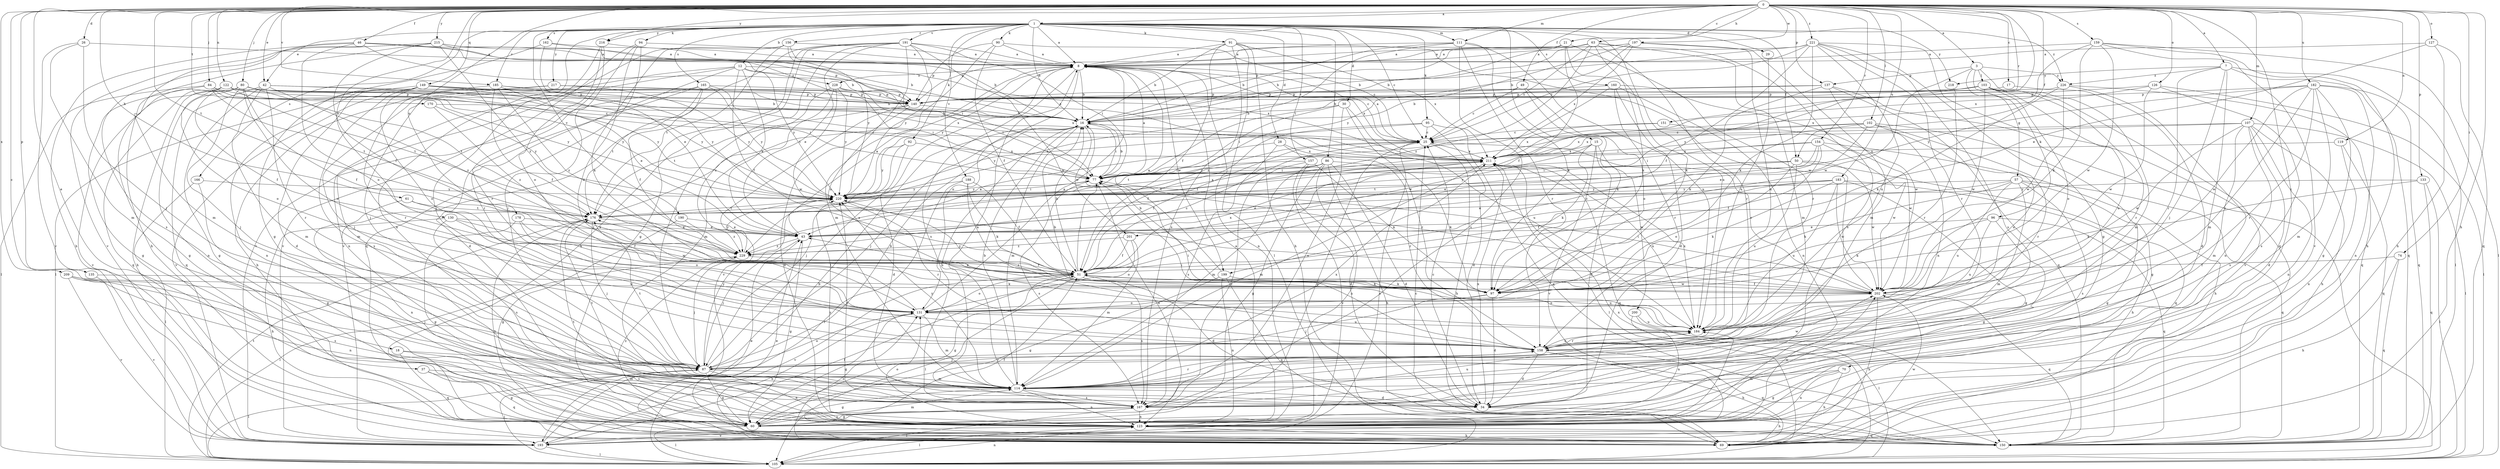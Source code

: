 strict digraph  {
0;
1;
3;
7;
8;
12;
15;
16;
17;
18;
21;
25;
26;
28;
29;
30;
34;
37;
42;
43;
46;
49;
50;
51;
57;
60;
61;
63;
69;
70;
74;
77;
80;
84;
86;
87;
90;
91;
92;
94;
95;
96;
97;
102;
103;
105;
107;
111;
114;
119;
122;
123;
126;
127;
130;
131;
133;
135;
137;
140;
149;
150;
151;
154;
156;
157;
158;
159;
160;
162;
165;
166;
167;
170;
176;
178;
182;
183;
184;
185;
188;
190;
191;
193;
197;
199;
200;
201;
202;
209;
211;
215;
216;
217;
218;
220;
221;
226;
228;
229;
0 -> 1  [label=a];
0 -> 3  [label=a];
0 -> 7  [label=a];
0 -> 17  [label=c];
0 -> 18  [label=c];
0 -> 21  [label=c];
0 -> 26  [label=d];
0 -> 37  [label=e];
0 -> 42  [label=e];
0 -> 46  [label=f];
0 -> 49  [label=f];
0 -> 50  [label=f];
0 -> 61  [label=h];
0 -> 63  [label=h];
0 -> 69  [label=h];
0 -> 70  [label=i];
0 -> 74  [label=i];
0 -> 77  [label=i];
0 -> 80  [label=j];
0 -> 84  [label=j];
0 -> 102  [label=l];
0 -> 107  [label=m];
0 -> 111  [label=m];
0 -> 119  [label=n];
0 -> 122  [label=n];
0 -> 126  [label=o];
0 -> 127  [label=o];
0 -> 130  [label=o];
0 -> 133  [label=p];
0 -> 135  [label=p];
0 -> 137  [label=p];
0 -> 149  [label=q];
0 -> 151  [label=r];
0 -> 154  [label=r];
0 -> 159  [label=s];
0 -> 170  [label=t];
0 -> 176  [label=t];
0 -> 178  [label=u];
0 -> 182  [label=u];
0 -> 183  [label=u];
0 -> 185  [label=v];
0 -> 197  [label=w];
0 -> 209  [label=x];
0 -> 215  [label=y];
0 -> 216  [label=y];
0 -> 221  [label=z];
1 -> 8  [label=a];
1 -> 12  [label=b];
1 -> 15  [label=b];
1 -> 16  [label=b];
1 -> 25  [label=c];
1 -> 28  [label=d];
1 -> 29  [label=d];
1 -> 30  [label=d];
1 -> 42  [label=e];
1 -> 50  [label=f];
1 -> 86  [label=j];
1 -> 90  [label=k];
1 -> 91  [label=k];
1 -> 92  [label=k];
1 -> 94  [label=k];
1 -> 95  [label=k];
1 -> 111  [label=m];
1 -> 123  [label=n];
1 -> 156  [label=r];
1 -> 157  [label=r];
1 -> 160  [label=s];
1 -> 162  [label=s];
1 -> 165  [label=s];
1 -> 166  [label=s];
1 -> 184  [label=u];
1 -> 185  [label=v];
1 -> 188  [label=v];
1 -> 190  [label=v];
1 -> 191  [label=v];
1 -> 216  [label=y];
1 -> 217  [label=y];
1 -> 218  [label=y];
1 -> 226  [label=z];
3 -> 57  [label=g];
3 -> 96  [label=k];
3 -> 103  [label=l];
3 -> 114  [label=m];
3 -> 137  [label=p];
3 -> 199  [label=w];
3 -> 226  [label=z];
7 -> 87  [label=j];
7 -> 105  [label=l];
7 -> 114  [label=m];
7 -> 150  [label=q];
7 -> 158  [label=r];
7 -> 218  [label=y];
7 -> 226  [label=z];
8 -> 16  [label=b];
8 -> 25  [label=c];
8 -> 123  [label=n];
8 -> 131  [label=o];
8 -> 167  [label=s];
8 -> 176  [label=t];
8 -> 199  [label=w];
8 -> 211  [label=x];
8 -> 220  [label=y];
8 -> 228  [label=z];
12 -> 43  [label=e];
12 -> 51  [label=f];
12 -> 87  [label=j];
12 -> 123  [label=n];
12 -> 158  [label=r];
12 -> 211  [label=x];
12 -> 220  [label=y];
12 -> 228  [label=z];
15 -> 34  [label=d];
15 -> 97  [label=k];
15 -> 193  [label=v];
15 -> 200  [label=w];
15 -> 201  [label=w];
15 -> 211  [label=x];
16 -> 25  [label=c];
16 -> 77  [label=i];
16 -> 87  [label=j];
16 -> 114  [label=m];
16 -> 167  [label=s];
16 -> 201  [label=w];
17 -> 34  [label=d];
17 -> 140  [label=p];
18 -> 87  [label=j];
18 -> 150  [label=q];
18 -> 167  [label=s];
21 -> 8  [label=a];
21 -> 16  [label=b];
21 -> 51  [label=f];
21 -> 97  [label=k];
21 -> 140  [label=p];
21 -> 158  [label=r];
25 -> 8  [label=a];
25 -> 51  [label=f];
25 -> 60  [label=g];
25 -> 69  [label=h];
25 -> 176  [label=t];
25 -> 211  [label=x];
26 -> 8  [label=a];
26 -> 87  [label=j];
26 -> 114  [label=m];
26 -> 193  [label=v];
28 -> 43  [label=e];
28 -> 158  [label=r];
28 -> 167  [label=s];
28 -> 211  [label=x];
29 -> 184  [label=u];
30 -> 16  [label=b];
30 -> 77  [label=i];
30 -> 158  [label=r];
30 -> 167  [label=s];
30 -> 184  [label=u];
34 -> 25  [label=c];
34 -> 69  [label=h];
34 -> 211  [label=x];
37 -> 60  [label=g];
37 -> 114  [label=m];
37 -> 150  [label=q];
42 -> 60  [label=g];
42 -> 114  [label=m];
42 -> 140  [label=p];
42 -> 150  [label=q];
42 -> 158  [label=r];
42 -> 211  [label=x];
42 -> 229  [label=z];
43 -> 8  [label=a];
43 -> 60  [label=g];
43 -> 87  [label=j];
43 -> 229  [label=z];
46 -> 8  [label=a];
46 -> 16  [label=b];
46 -> 69  [label=h];
46 -> 114  [label=m];
46 -> 131  [label=o];
46 -> 140  [label=p];
46 -> 211  [label=x];
49 -> 25  [label=c];
49 -> 97  [label=k];
49 -> 131  [label=o];
49 -> 140  [label=p];
50 -> 77  [label=i];
50 -> 131  [label=o];
50 -> 150  [label=q];
50 -> 176  [label=t];
50 -> 184  [label=u];
50 -> 202  [label=w];
50 -> 220  [label=y];
51 -> 16  [label=b];
51 -> 25  [label=c];
51 -> 34  [label=d];
51 -> 60  [label=g];
51 -> 77  [label=i];
51 -> 97  [label=k];
51 -> 105  [label=l];
51 -> 131  [label=o];
51 -> 167  [label=s];
51 -> 184  [label=u];
51 -> 193  [label=v];
51 -> 202  [label=w];
51 -> 211  [label=x];
57 -> 43  [label=e];
57 -> 60  [label=g];
57 -> 97  [label=k];
57 -> 114  [label=m];
57 -> 150  [label=q];
57 -> 167  [label=s];
57 -> 184  [label=u];
57 -> 220  [label=y];
60 -> 105  [label=l];
60 -> 114  [label=m];
60 -> 167  [label=s];
60 -> 229  [label=z];
61 -> 123  [label=n];
61 -> 176  [label=t];
61 -> 229  [label=z];
63 -> 8  [label=a];
63 -> 16  [label=b];
63 -> 25  [label=c];
63 -> 97  [label=k];
63 -> 114  [label=m];
63 -> 158  [label=r];
63 -> 167  [label=s];
63 -> 229  [label=z];
69 -> 43  [label=e];
69 -> 51  [label=f];
69 -> 131  [label=o];
69 -> 202  [label=w];
70 -> 60  [label=g];
70 -> 69  [label=h];
70 -> 114  [label=m];
70 -> 123  [label=n];
74 -> 51  [label=f];
74 -> 69  [label=h];
74 -> 150  [label=q];
77 -> 8  [label=a];
77 -> 16  [label=b];
77 -> 123  [label=n];
77 -> 167  [label=s];
77 -> 220  [label=y];
80 -> 51  [label=f];
80 -> 69  [label=h];
80 -> 77  [label=i];
80 -> 87  [label=j];
80 -> 123  [label=n];
80 -> 131  [label=o];
80 -> 140  [label=p];
80 -> 150  [label=q];
80 -> 176  [label=t];
80 -> 193  [label=v];
80 -> 220  [label=y];
84 -> 25  [label=c];
84 -> 60  [label=g];
84 -> 105  [label=l];
84 -> 140  [label=p];
84 -> 176  [label=t];
84 -> 220  [label=y];
86 -> 34  [label=d];
86 -> 60  [label=g];
86 -> 69  [label=h];
86 -> 77  [label=i];
86 -> 97  [label=k];
86 -> 114  [label=m];
86 -> 123  [label=n];
86 -> 176  [label=t];
87 -> 8  [label=a];
87 -> 16  [label=b];
87 -> 60  [label=g];
87 -> 105  [label=l];
87 -> 114  [label=m];
87 -> 123  [label=n];
87 -> 131  [label=o];
87 -> 158  [label=r];
87 -> 176  [label=t];
87 -> 202  [label=w];
87 -> 220  [label=y];
90 -> 8  [label=a];
90 -> 25  [label=c];
90 -> 51  [label=f];
90 -> 114  [label=m];
90 -> 140  [label=p];
91 -> 8  [label=a];
91 -> 16  [label=b];
91 -> 51  [label=f];
91 -> 69  [label=h];
91 -> 105  [label=l];
91 -> 167  [label=s];
91 -> 202  [label=w];
91 -> 211  [label=x];
92 -> 34  [label=d];
92 -> 87  [label=j];
92 -> 211  [label=x];
92 -> 220  [label=y];
94 -> 8  [label=a];
94 -> 87  [label=j];
94 -> 131  [label=o];
94 -> 150  [label=q];
94 -> 193  [label=v];
95 -> 25  [label=c];
95 -> 34  [label=d];
95 -> 51  [label=f];
95 -> 150  [label=q];
95 -> 220  [label=y];
96 -> 43  [label=e];
96 -> 60  [label=g];
96 -> 97  [label=k];
96 -> 150  [label=q];
96 -> 184  [label=u];
97 -> 16  [label=b];
97 -> 34  [label=d];
97 -> 43  [label=e];
97 -> 87  [label=j];
97 -> 131  [label=o];
97 -> 220  [label=y];
102 -> 25  [label=c];
102 -> 43  [label=e];
102 -> 60  [label=g];
102 -> 77  [label=i];
102 -> 158  [label=r];
102 -> 184  [label=u];
102 -> 211  [label=x];
103 -> 16  [label=b];
103 -> 131  [label=o];
103 -> 140  [label=p];
103 -> 158  [label=r];
103 -> 184  [label=u];
103 -> 193  [label=v];
103 -> 202  [label=w];
103 -> 220  [label=y];
105 -> 87  [label=j];
105 -> 123  [label=n];
105 -> 176  [label=t];
105 -> 211  [label=x];
107 -> 25  [label=c];
107 -> 34  [label=d];
107 -> 69  [label=h];
107 -> 105  [label=l];
107 -> 114  [label=m];
107 -> 123  [label=n];
107 -> 167  [label=s];
107 -> 202  [label=w];
107 -> 211  [label=x];
111 -> 8  [label=a];
111 -> 16  [label=b];
111 -> 97  [label=k];
111 -> 158  [label=r];
111 -> 167  [label=s];
111 -> 184  [label=u];
111 -> 229  [label=z];
114 -> 8  [label=a];
114 -> 16  [label=b];
114 -> 34  [label=d];
114 -> 60  [label=g];
114 -> 123  [label=n];
114 -> 158  [label=r];
114 -> 167  [label=s];
114 -> 176  [label=t];
114 -> 211  [label=x];
114 -> 220  [label=y];
119 -> 123  [label=n];
119 -> 150  [label=q];
119 -> 211  [label=x];
122 -> 51  [label=f];
122 -> 60  [label=g];
122 -> 77  [label=i];
122 -> 131  [label=o];
122 -> 140  [label=p];
122 -> 176  [label=t];
122 -> 220  [label=y];
123 -> 8  [label=a];
123 -> 69  [label=h];
123 -> 105  [label=l];
123 -> 131  [label=o];
123 -> 150  [label=q];
123 -> 176  [label=t];
123 -> 184  [label=u];
123 -> 193  [label=v];
123 -> 202  [label=w];
123 -> 220  [label=y];
126 -> 105  [label=l];
126 -> 140  [label=p];
126 -> 167  [label=s];
126 -> 202  [label=w];
126 -> 211  [label=x];
127 -> 8  [label=a];
127 -> 43  [label=e];
127 -> 69  [label=h];
127 -> 150  [label=q];
130 -> 43  [label=e];
130 -> 51  [label=f];
130 -> 69  [label=h];
130 -> 158  [label=r];
130 -> 167  [label=s];
131 -> 8  [label=a];
131 -> 60  [label=g];
131 -> 69  [label=h];
131 -> 114  [label=m];
131 -> 176  [label=t];
131 -> 184  [label=u];
133 -> 97  [label=k];
133 -> 105  [label=l];
133 -> 150  [label=q];
133 -> 220  [label=y];
135 -> 97  [label=k];
135 -> 193  [label=v];
137 -> 16  [label=b];
137 -> 97  [label=k];
137 -> 105  [label=l];
137 -> 123  [label=n];
137 -> 140  [label=p];
137 -> 150  [label=q];
140 -> 16  [label=b];
140 -> 123  [label=n];
140 -> 176  [label=t];
140 -> 193  [label=v];
149 -> 16  [label=b];
149 -> 34  [label=d];
149 -> 105  [label=l];
149 -> 114  [label=m];
149 -> 123  [label=n];
149 -> 131  [label=o];
149 -> 140  [label=p];
149 -> 211  [label=x];
149 -> 220  [label=y];
150 -> 25  [label=c];
150 -> 43  [label=e];
150 -> 176  [label=t];
151 -> 25  [label=c];
151 -> 202  [label=w];
151 -> 211  [label=x];
154 -> 43  [label=e];
154 -> 51  [label=f];
154 -> 69  [label=h];
154 -> 77  [label=i];
154 -> 202  [label=w];
154 -> 211  [label=x];
154 -> 229  [label=z];
156 -> 8  [label=a];
156 -> 16  [label=b];
156 -> 97  [label=k];
156 -> 176  [label=t];
156 -> 193  [label=v];
156 -> 220  [label=y];
157 -> 34  [label=d];
157 -> 77  [label=i];
157 -> 97  [label=k];
157 -> 167  [label=s];
157 -> 193  [label=v];
158 -> 34  [label=d];
158 -> 69  [label=h];
158 -> 77  [label=i];
158 -> 87  [label=j];
158 -> 150  [label=q];
158 -> 184  [label=u];
159 -> 8  [label=a];
159 -> 69  [label=h];
159 -> 97  [label=k];
159 -> 105  [label=l];
159 -> 193  [label=v];
159 -> 202  [label=w];
159 -> 211  [label=x];
160 -> 34  [label=d];
160 -> 123  [label=n];
160 -> 140  [label=p];
160 -> 158  [label=r];
160 -> 202  [label=w];
160 -> 229  [label=z];
162 -> 8  [label=a];
162 -> 43  [label=e];
162 -> 60  [label=g];
162 -> 77  [label=i];
165 -> 34  [label=d];
165 -> 51  [label=f];
165 -> 77  [label=i];
165 -> 140  [label=p];
165 -> 167  [label=s];
165 -> 176  [label=t];
165 -> 220  [label=y];
166 -> 60  [label=g];
166 -> 105  [label=l];
166 -> 220  [label=y];
167 -> 60  [label=g];
167 -> 105  [label=l];
167 -> 123  [label=n];
167 -> 184  [label=u];
167 -> 220  [label=y];
170 -> 16  [label=b];
170 -> 220  [label=y];
170 -> 229  [label=z];
176 -> 43  [label=e];
176 -> 87  [label=j];
178 -> 43  [label=e];
178 -> 60  [label=g];
178 -> 131  [label=o];
178 -> 202  [label=w];
182 -> 60  [label=g];
182 -> 114  [label=m];
182 -> 123  [label=n];
182 -> 140  [label=p];
182 -> 150  [label=q];
182 -> 158  [label=r];
182 -> 184  [label=u];
182 -> 202  [label=w];
182 -> 220  [label=y];
183 -> 43  [label=e];
183 -> 51  [label=f];
183 -> 60  [label=g];
183 -> 69  [label=h];
183 -> 97  [label=k];
183 -> 184  [label=u];
183 -> 202  [label=w];
183 -> 220  [label=y];
184 -> 16  [label=b];
184 -> 77  [label=i];
184 -> 158  [label=r];
184 -> 211  [label=x];
185 -> 43  [label=e];
185 -> 51  [label=f];
185 -> 140  [label=p];
185 -> 158  [label=r];
185 -> 220  [label=y];
185 -> 229  [label=z];
188 -> 51  [label=f];
188 -> 97  [label=k];
188 -> 105  [label=l];
188 -> 158  [label=r];
188 -> 220  [label=y];
190 -> 43  [label=e];
190 -> 60  [label=g];
190 -> 229  [label=z];
191 -> 8  [label=a];
191 -> 43  [label=e];
191 -> 60  [label=g];
191 -> 69  [label=h];
191 -> 77  [label=i];
191 -> 87  [label=j];
191 -> 184  [label=u];
191 -> 193  [label=v];
191 -> 202  [label=w];
191 -> 220  [label=y];
193 -> 16  [label=b];
193 -> 25  [label=c];
193 -> 51  [label=f];
193 -> 105  [label=l];
197 -> 8  [label=a];
197 -> 77  [label=i];
197 -> 114  [label=m];
197 -> 140  [label=p];
197 -> 184  [label=u];
197 -> 211  [label=x];
197 -> 220  [label=y];
199 -> 8  [label=a];
199 -> 60  [label=g];
199 -> 97  [label=k];
199 -> 123  [label=n];
199 -> 150  [label=q];
200 -> 105  [label=l];
200 -> 123  [label=n];
200 -> 184  [label=u];
201 -> 51  [label=f];
201 -> 114  [label=m];
201 -> 131  [label=o];
201 -> 229  [label=z];
202 -> 25  [label=c];
202 -> 51  [label=f];
202 -> 69  [label=h];
202 -> 77  [label=i];
202 -> 131  [label=o];
202 -> 150  [label=q];
209 -> 87  [label=j];
209 -> 123  [label=n];
209 -> 167  [label=s];
209 -> 193  [label=v];
209 -> 202  [label=w];
211 -> 77  [label=i];
211 -> 105  [label=l];
211 -> 114  [label=m];
211 -> 150  [label=q];
211 -> 176  [label=t];
211 -> 184  [label=u];
215 -> 8  [label=a];
215 -> 16  [label=b];
215 -> 51  [label=f];
215 -> 69  [label=h];
215 -> 77  [label=i];
215 -> 167  [label=s];
215 -> 193  [label=v];
215 -> 229  [label=z];
216 -> 8  [label=a];
216 -> 87  [label=j];
216 -> 131  [label=o];
216 -> 158  [label=r];
217 -> 16  [label=b];
217 -> 69  [label=h];
217 -> 87  [label=j];
217 -> 140  [label=p];
217 -> 193  [label=v];
217 -> 220  [label=y];
218 -> 158  [label=r];
220 -> 77  [label=i];
220 -> 158  [label=r];
220 -> 176  [label=t];
220 -> 211  [label=x];
221 -> 8  [label=a];
221 -> 16  [label=b];
221 -> 25  [label=c];
221 -> 51  [label=f];
221 -> 60  [label=g];
221 -> 97  [label=k];
221 -> 150  [label=q];
221 -> 158  [label=r];
221 -> 167  [label=s];
221 -> 184  [label=u];
226 -> 97  [label=k];
226 -> 123  [label=n];
226 -> 140  [label=p];
226 -> 150  [label=q];
226 -> 202  [label=w];
228 -> 77  [label=i];
228 -> 114  [label=m];
228 -> 140  [label=p];
228 -> 202  [label=w];
228 -> 220  [label=y];
228 -> 229  [label=z];
229 -> 51  [label=f];
229 -> 87  [label=j];
229 -> 105  [label=l];
229 -> 220  [label=y];
}
